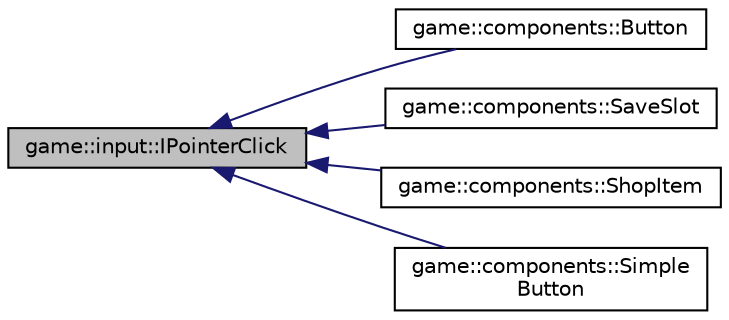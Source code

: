 digraph "game::input::IPointerClick"
{
 // LATEX_PDF_SIZE
  edge [fontname="Helvetica",fontsize="10",labelfontname="Helvetica",labelfontsize="10"];
  node [fontname="Helvetica",fontsize="10",shape=record];
  rankdir="LR";
  Node1 [label="game::input::IPointerClick",height=0.2,width=0.4,color="black", fillcolor="grey75", style="filled", fontcolor="black",tooltip="interface for pointer clicks event handlers"];
  Node1 -> Node2 [dir="back",color="midnightblue",fontsize="10",style="solid",fontname="Helvetica"];
  Node2 [label="game::components::Button",height=0.2,width=0.4,color="black", fillcolor="white", style="filled",URL="$classgame_1_1components_1_1Button.html",tooltip="button class that provides a on click event for registrations"];
  Node1 -> Node3 [dir="back",color="midnightblue",fontsize="10",style="solid",fontname="Helvetica"];
  Node3 [label="game::components::SaveSlot",height=0.2,width=0.4,color="black", fillcolor="white", style="filled",URL="$classgame_1_1components_1_1SaveSlot.html",tooltip="controller class for player save slot in the save and load state"];
  Node1 -> Node4 [dir="back",color="midnightblue",fontsize="10",style="solid",fontname="Helvetica"];
  Node4 [label="game::components::ShopItem",height=0.2,width=0.4,color="black", fillcolor="white", style="filled",URL="$classgame_1_1components_1_1ShopItem.html",tooltip="controller class for shop icon in the shop state"];
  Node1 -> Node5 [dir="back",color="midnightblue",fontsize="10",style="solid",fontname="Helvetica"];
  Node5 [label="game::components::Simple\lButton",height=0.2,width=0.4,color="black", fillcolor="white", style="filled",URL="$classgame_1_1components_1_1SimpleButton.html",tooltip="button class that can function as a button but does not need a button define file"];
}
